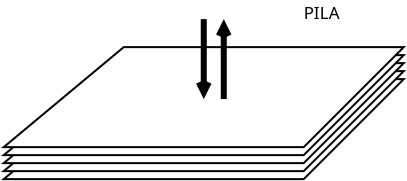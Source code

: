 <?xml version="1.0" encoding="UTF-8"?>
<dia:diagram xmlns:dia="http://www.lysator.liu.se/~alla/dia/">
  <dia:layer name="Fondo" visible="true" connectable="true" active="true">
    <dia:object type="Standard - Path" version="0" id="O0">
      <dia:attribute name="obj_pos">
        <dia:point val="46,14"/>
      </dia:attribute>
      <dia:attribute name="obj_bb">
        <dia:rectangle val="39.862,13.93;60.121,19.05"/>
      </dia:attribute>
      <dia:attribute name="meta">
        <dia:composite type="dict"/>
      </dia:attribute>
      <dia:attribute name="bez_points">
        <dia:bezpoint type="moveto" p1="46,14"/>
        <dia:bezpoint type="lineto" p1="40,19"/>
        <dia:bezpoint type="lineto" p1="55,19"/>
        <dia:bezpoint type="lineto" p1="60,14"/>
        <dia:bezpoint type="lineto" p1="46,14"/>
      </dia:attribute>
      <dia:attribute name="stroke_or_fill">
        <dia:enum val="3"/>
      </dia:attribute>
      <dia:attribute name="line_width">
        <dia:real val="0.1"/>
      </dia:attribute>
      <dia:attribute name="line_colour">
        <dia:color val="#000000ff"/>
      </dia:attribute>
      <dia:attribute name="line_style">
        <dia:enum val="0"/>
        <dia:real val="1"/>
      </dia:attribute>
      <dia:attribute name="line_join">
        <dia:enum val="0"/>
      </dia:attribute>
      <dia:attribute name="line_caps">
        <dia:enum val="0"/>
      </dia:attribute>
      <dia:attribute name="fill_colour">
        <dia:color val="#ffffffff"/>
      </dia:attribute>
      <dia:attribute name="show_control_lines">
        <dia:boolean val="false"/>
      </dia:attribute>
      <dia:attribute name="pattern"/>
    </dia:object>
    <dia:object type="Standard - Path" version="0" id="O1">
      <dia:attribute name="obj_pos">
        <dia:point val="46,13.6"/>
      </dia:attribute>
      <dia:attribute name="obj_bb">
        <dia:rectangle val="39.862,13.53;60.121,18.65"/>
      </dia:attribute>
      <dia:attribute name="meta">
        <dia:composite type="dict"/>
      </dia:attribute>
      <dia:attribute name="bez_points">
        <dia:bezpoint type="moveto" p1="46,13.6"/>
        <dia:bezpoint type="lineto" p1="40,18.6"/>
        <dia:bezpoint type="lineto" p1="55,18.6"/>
        <dia:bezpoint type="lineto" p1="60,13.6"/>
        <dia:bezpoint type="lineto" p1="46,13.6"/>
      </dia:attribute>
      <dia:attribute name="stroke_or_fill">
        <dia:enum val="3"/>
      </dia:attribute>
      <dia:attribute name="line_width">
        <dia:real val="0.1"/>
      </dia:attribute>
      <dia:attribute name="line_colour">
        <dia:color val="#000000ff"/>
      </dia:attribute>
      <dia:attribute name="line_style">
        <dia:enum val="0"/>
        <dia:real val="1"/>
      </dia:attribute>
      <dia:attribute name="line_join">
        <dia:enum val="0"/>
      </dia:attribute>
      <dia:attribute name="line_caps">
        <dia:enum val="0"/>
      </dia:attribute>
      <dia:attribute name="fill_colour">
        <dia:color val="#ffffffff"/>
      </dia:attribute>
      <dia:attribute name="show_control_lines">
        <dia:boolean val="false"/>
      </dia:attribute>
      <dia:attribute name="pattern"/>
    </dia:object>
    <dia:object type="Standard - Path" version="0" id="O2">
      <dia:attribute name="obj_pos">
        <dia:point val="46,13.2"/>
      </dia:attribute>
      <dia:attribute name="obj_bb">
        <dia:rectangle val="39.862,13.13;60.121,18.25"/>
      </dia:attribute>
      <dia:attribute name="meta">
        <dia:composite type="dict"/>
      </dia:attribute>
      <dia:attribute name="bez_points">
        <dia:bezpoint type="moveto" p1="46,13.2"/>
        <dia:bezpoint type="lineto" p1="40,18.2"/>
        <dia:bezpoint type="lineto" p1="55,18.2"/>
        <dia:bezpoint type="lineto" p1="60,13.2"/>
        <dia:bezpoint type="lineto" p1="46,13.2"/>
      </dia:attribute>
      <dia:attribute name="stroke_or_fill">
        <dia:enum val="3"/>
      </dia:attribute>
      <dia:attribute name="line_width">
        <dia:real val="0.1"/>
      </dia:attribute>
      <dia:attribute name="line_colour">
        <dia:color val="#000000ff"/>
      </dia:attribute>
      <dia:attribute name="line_style">
        <dia:enum val="0"/>
        <dia:real val="1"/>
      </dia:attribute>
      <dia:attribute name="line_join">
        <dia:enum val="0"/>
      </dia:attribute>
      <dia:attribute name="line_caps">
        <dia:enum val="0"/>
      </dia:attribute>
      <dia:attribute name="fill_colour">
        <dia:color val="#ffffffff"/>
      </dia:attribute>
      <dia:attribute name="show_control_lines">
        <dia:boolean val="false"/>
      </dia:attribute>
      <dia:attribute name="pattern"/>
    </dia:object>
    <dia:object type="Standard - Path" version="0" id="O3">
      <dia:attribute name="obj_pos">
        <dia:point val="46,12.8"/>
      </dia:attribute>
      <dia:attribute name="obj_bb">
        <dia:rectangle val="39.862,12.73;60.121,17.85"/>
      </dia:attribute>
      <dia:attribute name="meta">
        <dia:composite type="dict"/>
      </dia:attribute>
      <dia:attribute name="bez_points">
        <dia:bezpoint type="moveto" p1="46,12.8"/>
        <dia:bezpoint type="lineto" p1="40,17.8"/>
        <dia:bezpoint type="lineto" p1="55,17.8"/>
        <dia:bezpoint type="lineto" p1="60,12.8"/>
        <dia:bezpoint type="lineto" p1="46,12.8"/>
      </dia:attribute>
      <dia:attribute name="stroke_or_fill">
        <dia:enum val="3"/>
      </dia:attribute>
      <dia:attribute name="line_width">
        <dia:real val="0.1"/>
      </dia:attribute>
      <dia:attribute name="line_colour">
        <dia:color val="#000000ff"/>
      </dia:attribute>
      <dia:attribute name="line_style">
        <dia:enum val="0"/>
        <dia:real val="1"/>
      </dia:attribute>
      <dia:attribute name="line_join">
        <dia:enum val="0"/>
      </dia:attribute>
      <dia:attribute name="line_caps">
        <dia:enum val="0"/>
      </dia:attribute>
      <dia:attribute name="fill_colour">
        <dia:color val="#ffffffff"/>
      </dia:attribute>
      <dia:attribute name="show_control_lines">
        <dia:boolean val="false"/>
      </dia:attribute>
      <dia:attribute name="pattern"/>
    </dia:object>
    <dia:object type="Standard - Path" version="0" id="O4">
      <dia:attribute name="obj_pos">
        <dia:point val="46,12.4"/>
      </dia:attribute>
      <dia:attribute name="obj_bb">
        <dia:rectangle val="39.862,12.33;60.121,17.45"/>
      </dia:attribute>
      <dia:attribute name="meta">
        <dia:composite type="dict"/>
      </dia:attribute>
      <dia:attribute name="bez_points">
        <dia:bezpoint type="moveto" p1="46,12.4"/>
        <dia:bezpoint type="lineto" p1="40,17.4"/>
        <dia:bezpoint type="lineto" p1="55,17.4"/>
        <dia:bezpoint type="lineto" p1="60,12.4"/>
        <dia:bezpoint type="lineto" p1="46,12.4"/>
      </dia:attribute>
      <dia:attribute name="stroke_or_fill">
        <dia:enum val="3"/>
      </dia:attribute>
      <dia:attribute name="line_width">
        <dia:real val="0.1"/>
      </dia:attribute>
      <dia:attribute name="line_colour">
        <dia:color val="#000000ff"/>
      </dia:attribute>
      <dia:attribute name="line_style">
        <dia:enum val="0"/>
        <dia:real val="1"/>
      </dia:attribute>
      <dia:attribute name="line_join">
        <dia:enum val="0"/>
      </dia:attribute>
      <dia:attribute name="line_caps">
        <dia:enum val="0"/>
      </dia:attribute>
      <dia:attribute name="fill_colour">
        <dia:color val="#ffffffff"/>
      </dia:attribute>
      <dia:attribute name="show_control_lines">
        <dia:boolean val="false"/>
      </dia:attribute>
      <dia:attribute name="pattern"/>
    </dia:object>
    <dia:object type="Standard - Line" version="0" id="O5">
      <dia:attribute name="obj_pos">
        <dia:point val="51,15"/>
      </dia:attribute>
      <dia:attribute name="obj_bb">
        <dia:rectangle val="50.507,10.85;51.493,15.15"/>
      </dia:attribute>
      <dia:attribute name="conn_endpoints">
        <dia:point val="51,15"/>
        <dia:point val="51,11"/>
      </dia:attribute>
      <dia:attribute name="numcp">
        <dia:int val="1"/>
      </dia:attribute>
      <dia:attribute name="line_width">
        <dia:real val="0.3"/>
      </dia:attribute>
      <dia:attribute name="end_arrow">
        <dia:enum val="1"/>
      </dia:attribute>
      <dia:attribute name="end_arrow_length">
        <dia:real val="0.5"/>
      </dia:attribute>
      <dia:attribute name="end_arrow_width">
        <dia:real val="0.5"/>
      </dia:attribute>
    </dia:object>
    <dia:object type="Standard - Line" version="0" id="O6">
      <dia:attribute name="obj_pos">
        <dia:point val="50,11"/>
      </dia:attribute>
      <dia:attribute name="obj_bb">
        <dia:rectangle val="49.507,10.85;50.493,15.15"/>
      </dia:attribute>
      <dia:attribute name="conn_endpoints">
        <dia:point val="50,11"/>
        <dia:point val="50,15"/>
      </dia:attribute>
      <dia:attribute name="numcp">
        <dia:int val="1"/>
      </dia:attribute>
      <dia:attribute name="line_width">
        <dia:real val="0.3"/>
      </dia:attribute>
      <dia:attribute name="end_arrow">
        <dia:enum val="1"/>
      </dia:attribute>
      <dia:attribute name="end_arrow_length">
        <dia:real val="0.5"/>
      </dia:attribute>
      <dia:attribute name="end_arrow_width">
        <dia:real val="0.5"/>
      </dia:attribute>
    </dia:object>
    <dia:object type="Standard - Text" version="1" id="O7">
      <dia:attribute name="obj_pos">
        <dia:point val="55,11"/>
      </dia:attribute>
      <dia:attribute name="obj_bb">
        <dia:rectangle val="55,10.213;56.83,11.2"/>
      </dia:attribute>
      <dia:attribute name="text">
        <dia:composite type="text">
          <dia:attribute name="string">
            <dia:string>#PILA#</dia:string>
          </dia:attribute>
          <dia:attribute name="font">
            <dia:font family="sans" style="0" name="Helvetica"/>
          </dia:attribute>
          <dia:attribute name="height">
            <dia:real val="1.058"/>
          </dia:attribute>
          <dia:attribute name="pos">
            <dia:point val="55,11"/>
          </dia:attribute>
          <dia:attribute name="color">
            <dia:color val="#000000ff"/>
          </dia:attribute>
          <dia:attribute name="alignment">
            <dia:enum val="0"/>
          </dia:attribute>
        </dia:composite>
      </dia:attribute>
      <dia:attribute name="valign">
        <dia:enum val="3"/>
      </dia:attribute>
    </dia:object>
  </dia:layer>
</dia:diagram>
